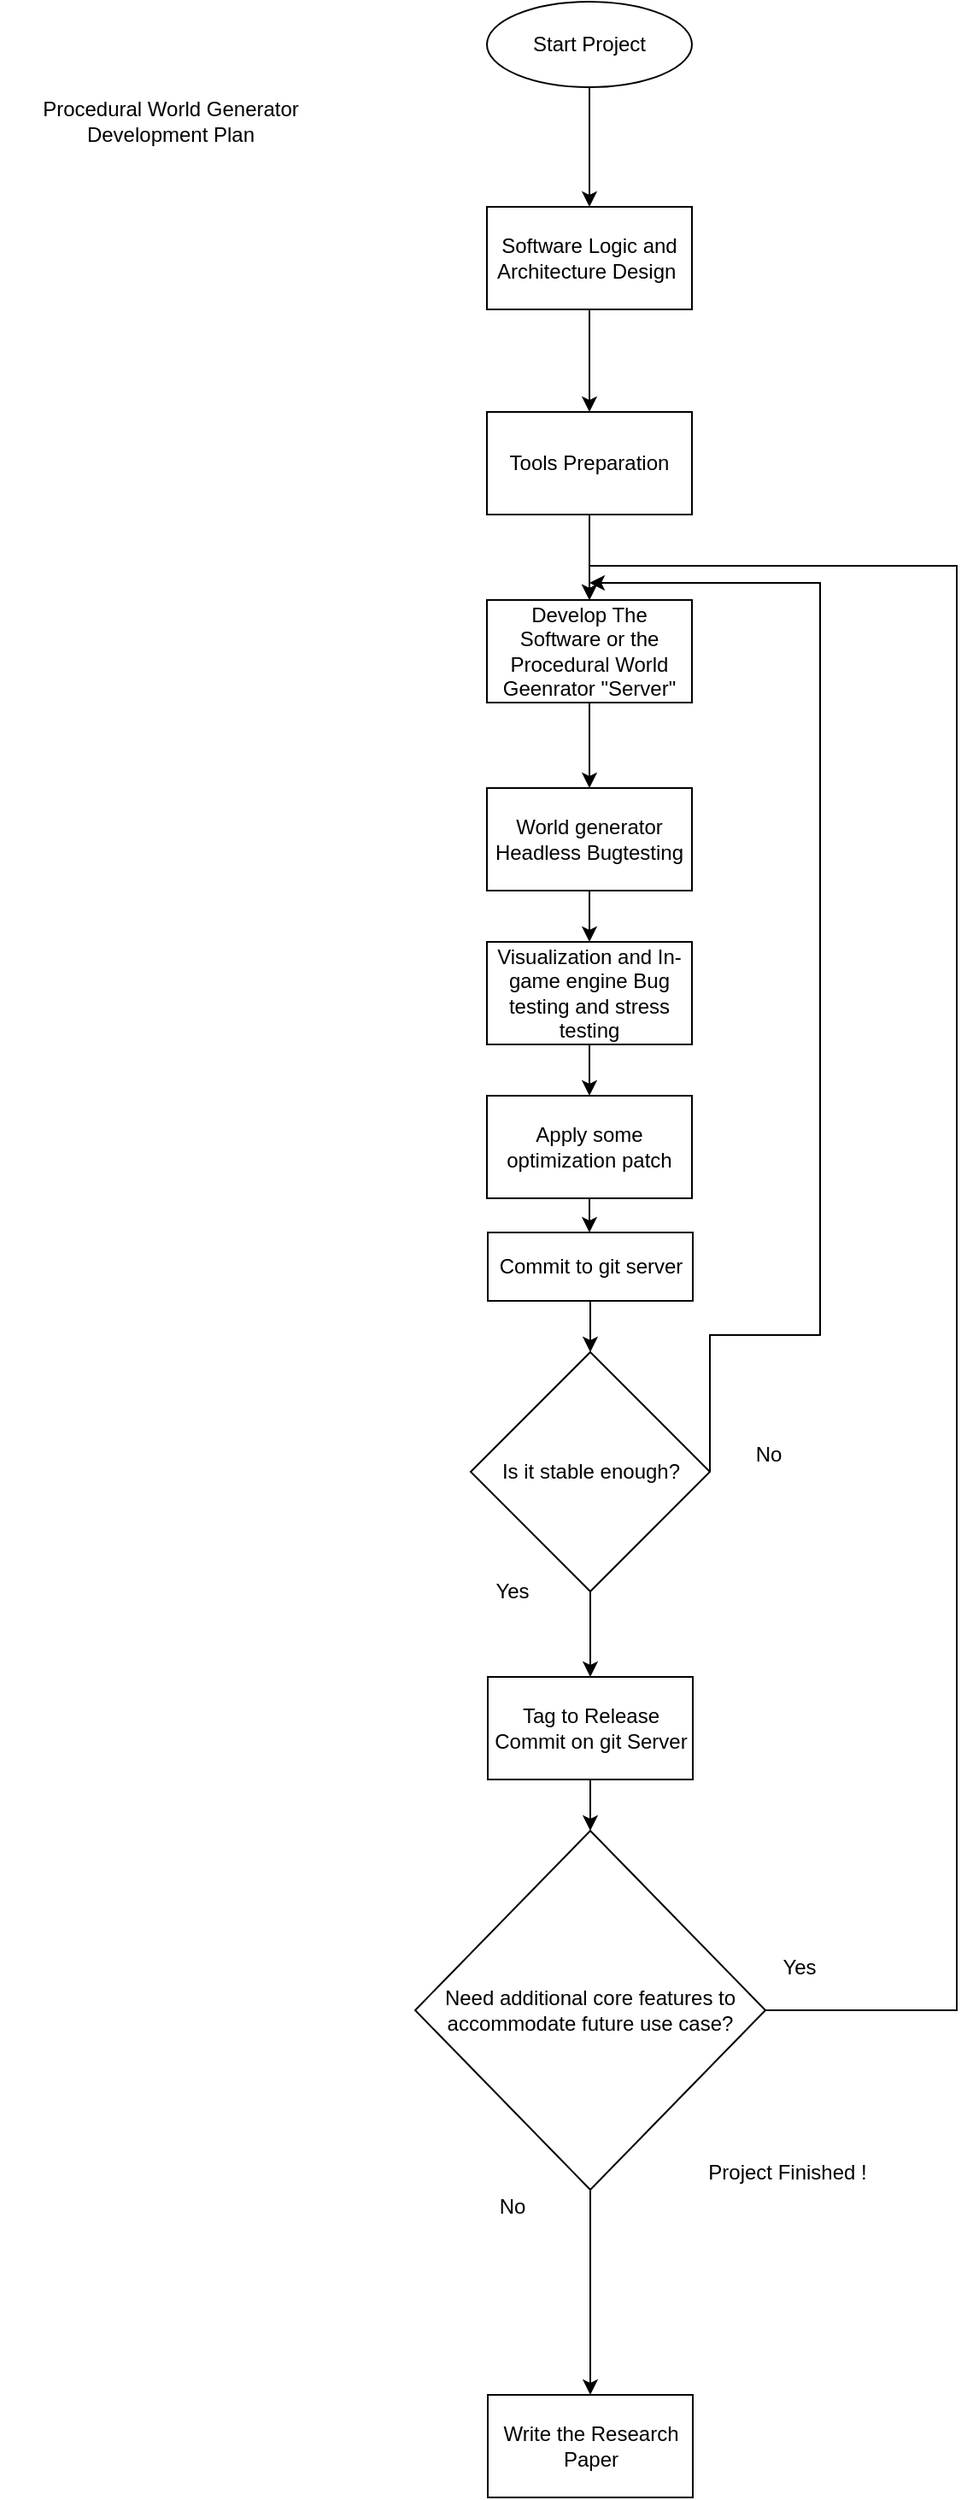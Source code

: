 <mxfile version="14.6.13" type="device"><diagram id="WnAUdeLbF7Y6v6bcdH24" name="Page-1"><mxGraphModel dx="1106" dy="779" grid="1" gridSize="10" guides="1" tooltips="1" connect="1" arrows="1" fold="1" page="1" pageScale="1" pageWidth="850" pageHeight="1100" math="0" shadow="0"><root><mxCell id="0"/><mxCell id="1" parent="0"/><mxCell id="9wAiJOdXix5KOx7k9G-l-3" style="edgeStyle=orthogonalEdgeStyle;rounded=0;orthogonalLoop=1;jettySize=auto;html=1;" edge="1" parent="1" source="9wAiJOdXix5KOx7k9G-l-1" target="9wAiJOdXix5KOx7k9G-l-2"><mxGeometry relative="1" as="geometry"/></mxCell><mxCell id="9wAiJOdXix5KOx7k9G-l-1" value="Start Project" style="ellipse;whiteSpace=wrap;html=1;" vertex="1" parent="1"><mxGeometry x="365" y="50" width="120" height="50" as="geometry"/></mxCell><mxCell id="9wAiJOdXix5KOx7k9G-l-5" style="edgeStyle=orthogonalEdgeStyle;rounded=0;orthogonalLoop=1;jettySize=auto;html=1;entryX=0.5;entryY=0;entryDx=0;entryDy=0;" edge="1" parent="1" source="9wAiJOdXix5KOx7k9G-l-2" target="9wAiJOdXix5KOx7k9G-l-4"><mxGeometry relative="1" as="geometry"/></mxCell><mxCell id="9wAiJOdXix5KOx7k9G-l-2" value="Software Logic and Architecture Design&amp;nbsp;" style="rounded=0;whiteSpace=wrap;html=1;" vertex="1" parent="1"><mxGeometry x="365" y="170" width="120" height="60" as="geometry"/></mxCell><mxCell id="9wAiJOdXix5KOx7k9G-l-7" style="edgeStyle=orthogonalEdgeStyle;rounded=0;orthogonalLoop=1;jettySize=auto;html=1;" edge="1" parent="1" source="9wAiJOdXix5KOx7k9G-l-4" target="9wAiJOdXix5KOx7k9G-l-6"><mxGeometry relative="1" as="geometry"/></mxCell><mxCell id="9wAiJOdXix5KOx7k9G-l-4" value="Tools Preparation" style="rounded=0;whiteSpace=wrap;html=1;" vertex="1" parent="1"><mxGeometry x="365" y="290" width="120" height="60" as="geometry"/></mxCell><mxCell id="9wAiJOdXix5KOx7k9G-l-9" style="edgeStyle=orthogonalEdgeStyle;rounded=0;orthogonalLoop=1;jettySize=auto;html=1;" edge="1" parent="1" source="9wAiJOdXix5KOx7k9G-l-6" target="9wAiJOdXix5KOx7k9G-l-8"><mxGeometry relative="1" as="geometry"/></mxCell><mxCell id="9wAiJOdXix5KOx7k9G-l-6" value="Develop The Software or the Procedural World Geenrator &quot;Server&quot;" style="rounded=0;whiteSpace=wrap;html=1;" vertex="1" parent="1"><mxGeometry x="365" y="400" width="120" height="60" as="geometry"/></mxCell><mxCell id="9wAiJOdXix5KOx7k9G-l-12" style="edgeStyle=orthogonalEdgeStyle;rounded=0;orthogonalLoop=1;jettySize=auto;html=1;exitX=0.5;exitY=1;exitDx=0;exitDy=0;entryX=0.5;entryY=0;entryDx=0;entryDy=0;" edge="1" parent="1" source="9wAiJOdXix5KOx7k9G-l-8" target="9wAiJOdXix5KOx7k9G-l-10"><mxGeometry relative="1" as="geometry"/></mxCell><mxCell id="9wAiJOdXix5KOx7k9G-l-8" value="World generator Headless Bugtesting" style="rounded=0;whiteSpace=wrap;html=1;" vertex="1" parent="1"><mxGeometry x="365" y="510" width="120" height="60" as="geometry"/></mxCell><mxCell id="9wAiJOdXix5KOx7k9G-l-31" style="edgeStyle=orthogonalEdgeStyle;rounded=0;orthogonalLoop=1;jettySize=auto;html=1;" edge="1" parent="1" source="9wAiJOdXix5KOx7k9G-l-10" target="9wAiJOdXix5KOx7k9G-l-30"><mxGeometry relative="1" as="geometry"/></mxCell><mxCell id="9wAiJOdXix5KOx7k9G-l-10" value="Visualization and In- game engine Bug testing and stress testing" style="rounded=0;whiteSpace=wrap;html=1;" vertex="1" parent="1"><mxGeometry x="365" y="600" width="120" height="60" as="geometry"/></mxCell><mxCell id="9wAiJOdXix5KOx7k9G-l-11" value="Procedural World Generator Development Plan" style="text;html=1;strokeColor=none;fillColor=none;align=center;verticalAlign=middle;whiteSpace=wrap;rounded=0;" vertex="1" parent="1"><mxGeometry x="80" y="80" width="200" height="80" as="geometry"/></mxCell><mxCell id="9wAiJOdXix5KOx7k9G-l-14" style="edgeStyle=orthogonalEdgeStyle;rounded=0;orthogonalLoop=1;jettySize=auto;html=1;exitX=1;exitY=0.5;exitDx=0;exitDy=0;" edge="1" parent="1" source="9wAiJOdXix5KOx7k9G-l-13"><mxGeometry relative="1" as="geometry"><mxPoint x="425" y="390" as="targetPoint"/><Array as="points"><mxPoint x="560" y="830"/><mxPoint x="560" y="390"/></Array></mxGeometry></mxCell><mxCell id="9wAiJOdXix5KOx7k9G-l-20" style="edgeStyle=orthogonalEdgeStyle;rounded=0;orthogonalLoop=1;jettySize=auto;html=1;entryX=0.5;entryY=0;entryDx=0;entryDy=0;" edge="1" parent="1" source="9wAiJOdXix5KOx7k9G-l-13" target="9wAiJOdXix5KOx7k9G-l-19"><mxGeometry relative="1" as="geometry"/></mxCell><mxCell id="9wAiJOdXix5KOx7k9G-l-13" value="Is it stable enough?" style="rhombus;whiteSpace=wrap;html=1;" vertex="1" parent="1"><mxGeometry x="355.5" y="840" width="140" height="140" as="geometry"/></mxCell><mxCell id="9wAiJOdXix5KOx7k9G-l-18" style="edgeStyle=orthogonalEdgeStyle;rounded=0;orthogonalLoop=1;jettySize=auto;html=1;exitX=0.5;exitY=1;exitDx=0;exitDy=0;entryX=0.5;entryY=0;entryDx=0;entryDy=0;" edge="1" parent="1" source="9wAiJOdXix5KOx7k9G-l-15" target="9wAiJOdXix5KOx7k9G-l-13"><mxGeometry relative="1" as="geometry"/></mxCell><mxCell id="9wAiJOdXix5KOx7k9G-l-15" value="Commit to git server" style="rounded=0;whiteSpace=wrap;html=1;" vertex="1" parent="1"><mxGeometry x="365.5" y="770" width="120" height="40" as="geometry"/></mxCell><mxCell id="9wAiJOdXix5KOx7k9G-l-22" style="edgeStyle=orthogonalEdgeStyle;rounded=0;orthogonalLoop=1;jettySize=auto;html=1;" edge="1" parent="1" source="9wAiJOdXix5KOx7k9G-l-19" target="9wAiJOdXix5KOx7k9G-l-21"><mxGeometry relative="1" as="geometry"/></mxCell><mxCell id="9wAiJOdXix5KOx7k9G-l-19" value="Tag to Release Commit on git Server" style="rounded=0;whiteSpace=wrap;html=1;" vertex="1" parent="1"><mxGeometry x="365.5" y="1030" width="120" height="60" as="geometry"/></mxCell><mxCell id="9wAiJOdXix5KOx7k9G-l-25" style="edgeStyle=orthogonalEdgeStyle;rounded=0;orthogonalLoop=1;jettySize=auto;html=1;exitX=1;exitY=0.5;exitDx=0;exitDy=0;entryX=0.5;entryY=0;entryDx=0;entryDy=0;" edge="1" parent="1" source="9wAiJOdXix5KOx7k9G-l-21" target="9wAiJOdXix5KOx7k9G-l-6"><mxGeometry relative="1" as="geometry"><Array as="points"><mxPoint x="640" y="1225"/><mxPoint x="640" y="380"/><mxPoint x="425" y="380"/></Array></mxGeometry></mxCell><mxCell id="9wAiJOdXix5KOx7k9G-l-28" style="edgeStyle=orthogonalEdgeStyle;rounded=0;orthogonalLoop=1;jettySize=auto;html=1;" edge="1" parent="1" source="9wAiJOdXix5KOx7k9G-l-21" target="9wAiJOdXix5KOx7k9G-l-27"><mxGeometry relative="1" as="geometry"/></mxCell><mxCell id="9wAiJOdXix5KOx7k9G-l-21" value="Need additional core features to accommodate future use case?" style="rhombus;whiteSpace=wrap;html=1;" vertex="1" parent="1"><mxGeometry x="323" y="1120" width="205" height="210" as="geometry"/></mxCell><mxCell id="9wAiJOdXix5KOx7k9G-l-23" value="No" style="text;html=1;strokeColor=none;fillColor=none;align=center;verticalAlign=middle;whiteSpace=wrap;rounded=0;" vertex="1" parent="1"><mxGeometry x="360" y="1330" width="40" height="20" as="geometry"/></mxCell><mxCell id="9wAiJOdXix5KOx7k9G-l-24" value="Yes" style="text;html=1;strokeColor=none;fillColor=none;align=center;verticalAlign=middle;whiteSpace=wrap;rounded=0;" vertex="1" parent="1"><mxGeometry x="528" y="1190" width="40" height="20" as="geometry"/></mxCell><mxCell id="9wAiJOdXix5KOx7k9G-l-26" value="Project Finished !" style="text;html=1;strokeColor=none;fillColor=none;align=center;verticalAlign=middle;whiteSpace=wrap;rounded=0;" vertex="1" parent="1"><mxGeometry x="485" y="1300" width="112" height="40" as="geometry"/></mxCell><mxCell id="9wAiJOdXix5KOx7k9G-l-27" value="Write the Research Paper" style="rounded=0;whiteSpace=wrap;html=1;" vertex="1" parent="1"><mxGeometry x="365.5" y="1450" width="120" height="60" as="geometry"/></mxCell><mxCell id="9wAiJOdXix5KOx7k9G-l-32" style="edgeStyle=orthogonalEdgeStyle;rounded=0;orthogonalLoop=1;jettySize=auto;html=1;" edge="1" parent="1" source="9wAiJOdXix5KOx7k9G-l-30" target="9wAiJOdXix5KOx7k9G-l-15"><mxGeometry relative="1" as="geometry"/></mxCell><mxCell id="9wAiJOdXix5KOx7k9G-l-30" value="Apply some optimization patch" style="rounded=0;whiteSpace=wrap;html=1;" vertex="1" parent="1"><mxGeometry x="365" y="690" width="120" height="60" as="geometry"/></mxCell><mxCell id="9wAiJOdXix5KOx7k9G-l-33" value="Yes" style="text;html=1;strokeColor=none;fillColor=none;align=center;verticalAlign=middle;whiteSpace=wrap;rounded=0;" vertex="1" parent="1"><mxGeometry x="360" y="970" width="40" height="20" as="geometry"/></mxCell><mxCell id="9wAiJOdXix5KOx7k9G-l-34" value="No" style="text;html=1;strokeColor=none;fillColor=none;align=center;verticalAlign=middle;whiteSpace=wrap;rounded=0;" vertex="1" parent="1"><mxGeometry x="510" y="890" width="40" height="20" as="geometry"/></mxCell></root></mxGraphModel></diagram></mxfile>
